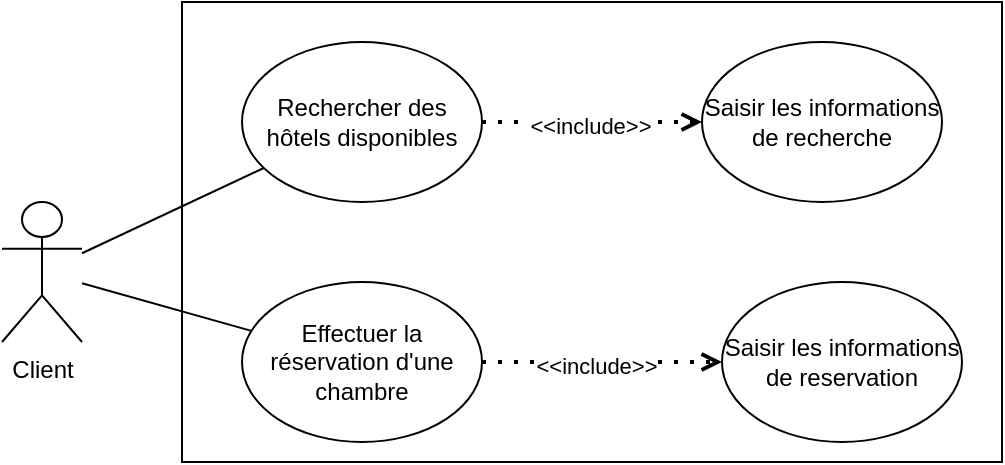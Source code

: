 <mxfile version="14.5.1" type="device"><diagram id="Oj9iW_hP3xAXyrb5XKtv" name="Page-1"><mxGraphModel dx="1086" dy="816" grid="1" gridSize="10" guides="1" tooltips="1" connect="1" arrows="1" fold="1" page="1" pageScale="1" pageWidth="850" pageHeight="1100" math="0" shadow="0"><root><mxCell id="0"/><mxCell id="1" parent="0"/><mxCell id="uhfBspYymBUhcCE8ZdMm-1" value="Client" style="shape=umlActor;verticalLabelPosition=bottom;verticalAlign=top;html=1;outlineConnect=0;" parent="1" vertex="1"><mxGeometry x="80" y="330" width="40" height="70" as="geometry"/></mxCell><mxCell id="uhfBspYymBUhcCE8ZdMm-8" value="" style="rounded=0;whiteSpace=wrap;html=1;" parent="1" vertex="1"><mxGeometry x="170" y="230" width="410" height="230" as="geometry"/></mxCell><mxCell id="uhfBspYymBUhcCE8ZdMm-9" value="Rechercher des hôtels disponibles&lt;span style=&quot;color: rgba(0 , 0 , 0 , 0) ; font-family: monospace ; font-size: 0px&quot;&gt;%3CmxGraphModel%3E%3Croot%3E%3CmxCell%20id%3D%220%22%2F%3E%3CmxCell%20id%3D%221%22%20parent%3D%220%22%2F%3E%3CmxCell%20id%3D%222%22%20value%3D%22Hotel%22%20style%3D%22shape%3DumlActor%3BverticalLabelPosition%3Dbottom%3BverticalAlign%3Dtop%3Bhtml%3D1%3BoutlineConnect%3D0%3B%22%20vertex%3D%221%22%20parent%3D%221%22%3E%3CmxGeometry%20x%3D%22120%22%20y%3D%22330%22%20width%3D%2240%22%20height%3D%2270%22%20as%3D%22geometry%22%2F%3E%3C%2FmxCell%3E%3C%2Froot%3E%3C%2FmxGraphModel%3E&lt;/span&gt;" style="ellipse;whiteSpace=wrap;html=1;" parent="1" vertex="1"><mxGeometry x="200" y="250" width="120" height="80" as="geometry"/></mxCell><mxCell id="uhfBspYymBUhcCE8ZdMm-10" value="Effectuer la réservation d'une chambre" style="ellipse;whiteSpace=wrap;html=1;" parent="1" vertex="1"><mxGeometry x="200" y="370" width="120" height="80" as="geometry"/></mxCell><mxCell id="uhfBspYymBUhcCE8ZdMm-11" value="Saisir les informations de recherche" style="ellipse;whiteSpace=wrap;html=1;" parent="1" vertex="1"><mxGeometry x="430" y="250" width="120" height="80" as="geometry"/></mxCell><mxCell id="uhfBspYymBUhcCE8ZdMm-12" value="" style="endArrow=open;dashed=1;html=1;dashPattern=1 3;strokeWidth=2;endFill=0;" parent="1" source="uhfBspYymBUhcCE8ZdMm-9" target="uhfBspYymBUhcCE8ZdMm-11" edge="1"><mxGeometry width="50" height="50" relative="1" as="geometry"><mxPoint x="340" y="440" as="sourcePoint"/><mxPoint x="390" y="390" as="targetPoint"/></mxGeometry></mxCell><mxCell id="uhfBspYymBUhcCE8ZdMm-14" value="&amp;lt;&amp;lt;include&amp;gt;&amp;gt;" style="edgeLabel;html=1;align=center;verticalAlign=middle;resizable=0;points=[];" parent="uhfBspYymBUhcCE8ZdMm-12" vertex="1" connectable="0"><mxGeometry x="-0.264" y="-4" relative="1" as="geometry"><mxPoint x="13.06" y="-2.11" as="offset"/></mxGeometry></mxCell><mxCell id="uhfBspYymBUhcCE8ZdMm-13" value="Saisir les informations de reservation" style="ellipse;whiteSpace=wrap;html=1;" parent="1" vertex="1"><mxGeometry x="440" y="370" width="120" height="80" as="geometry"/></mxCell><mxCell id="uhfBspYymBUhcCE8ZdMm-17" value="" style="endArrow=open;dashed=1;html=1;dashPattern=1 3;strokeWidth=2;endFill=0;" parent="1" source="uhfBspYymBUhcCE8ZdMm-10" target="uhfBspYymBUhcCE8ZdMm-13" edge="1"><mxGeometry width="50" height="50" relative="1" as="geometry"><mxPoint x="385.555" y="370.002" as="sourcePoint"/><mxPoint x="494.565" y="432.845" as="targetPoint"/></mxGeometry></mxCell><mxCell id="uhfBspYymBUhcCE8ZdMm-18" value="&amp;lt;&amp;lt;include&amp;gt;&amp;gt;" style="edgeLabel;html=1;align=center;verticalAlign=middle;resizable=0;points=[];" parent="uhfBspYymBUhcCE8ZdMm-17" vertex="1" connectable="0"><mxGeometry x="-0.264" y="-4" relative="1" as="geometry"><mxPoint x="13.06" y="-2.11" as="offset"/></mxGeometry></mxCell><mxCell id="uhfBspYymBUhcCE8ZdMm-19" value="" style="endArrow=none;html=1;" parent="1" source="uhfBspYymBUhcCE8ZdMm-1" target="uhfBspYymBUhcCE8ZdMm-9" edge="1"><mxGeometry width="50" height="50" relative="1" as="geometry"><mxPoint x="350" y="430" as="sourcePoint"/><mxPoint x="400" y="380" as="targetPoint"/></mxGeometry></mxCell><mxCell id="uhfBspYymBUhcCE8ZdMm-20" value="" style="endArrow=none;html=1;" parent="1" source="uhfBspYymBUhcCE8ZdMm-1" target="uhfBspYymBUhcCE8ZdMm-10" edge="1"><mxGeometry width="50" height="50" relative="1" as="geometry"><mxPoint x="130" y="364.992" as="sourcePoint"/><mxPoint x="291.948" y="283.954" as="targetPoint"/></mxGeometry></mxCell></root></mxGraphModel></diagram></mxfile>